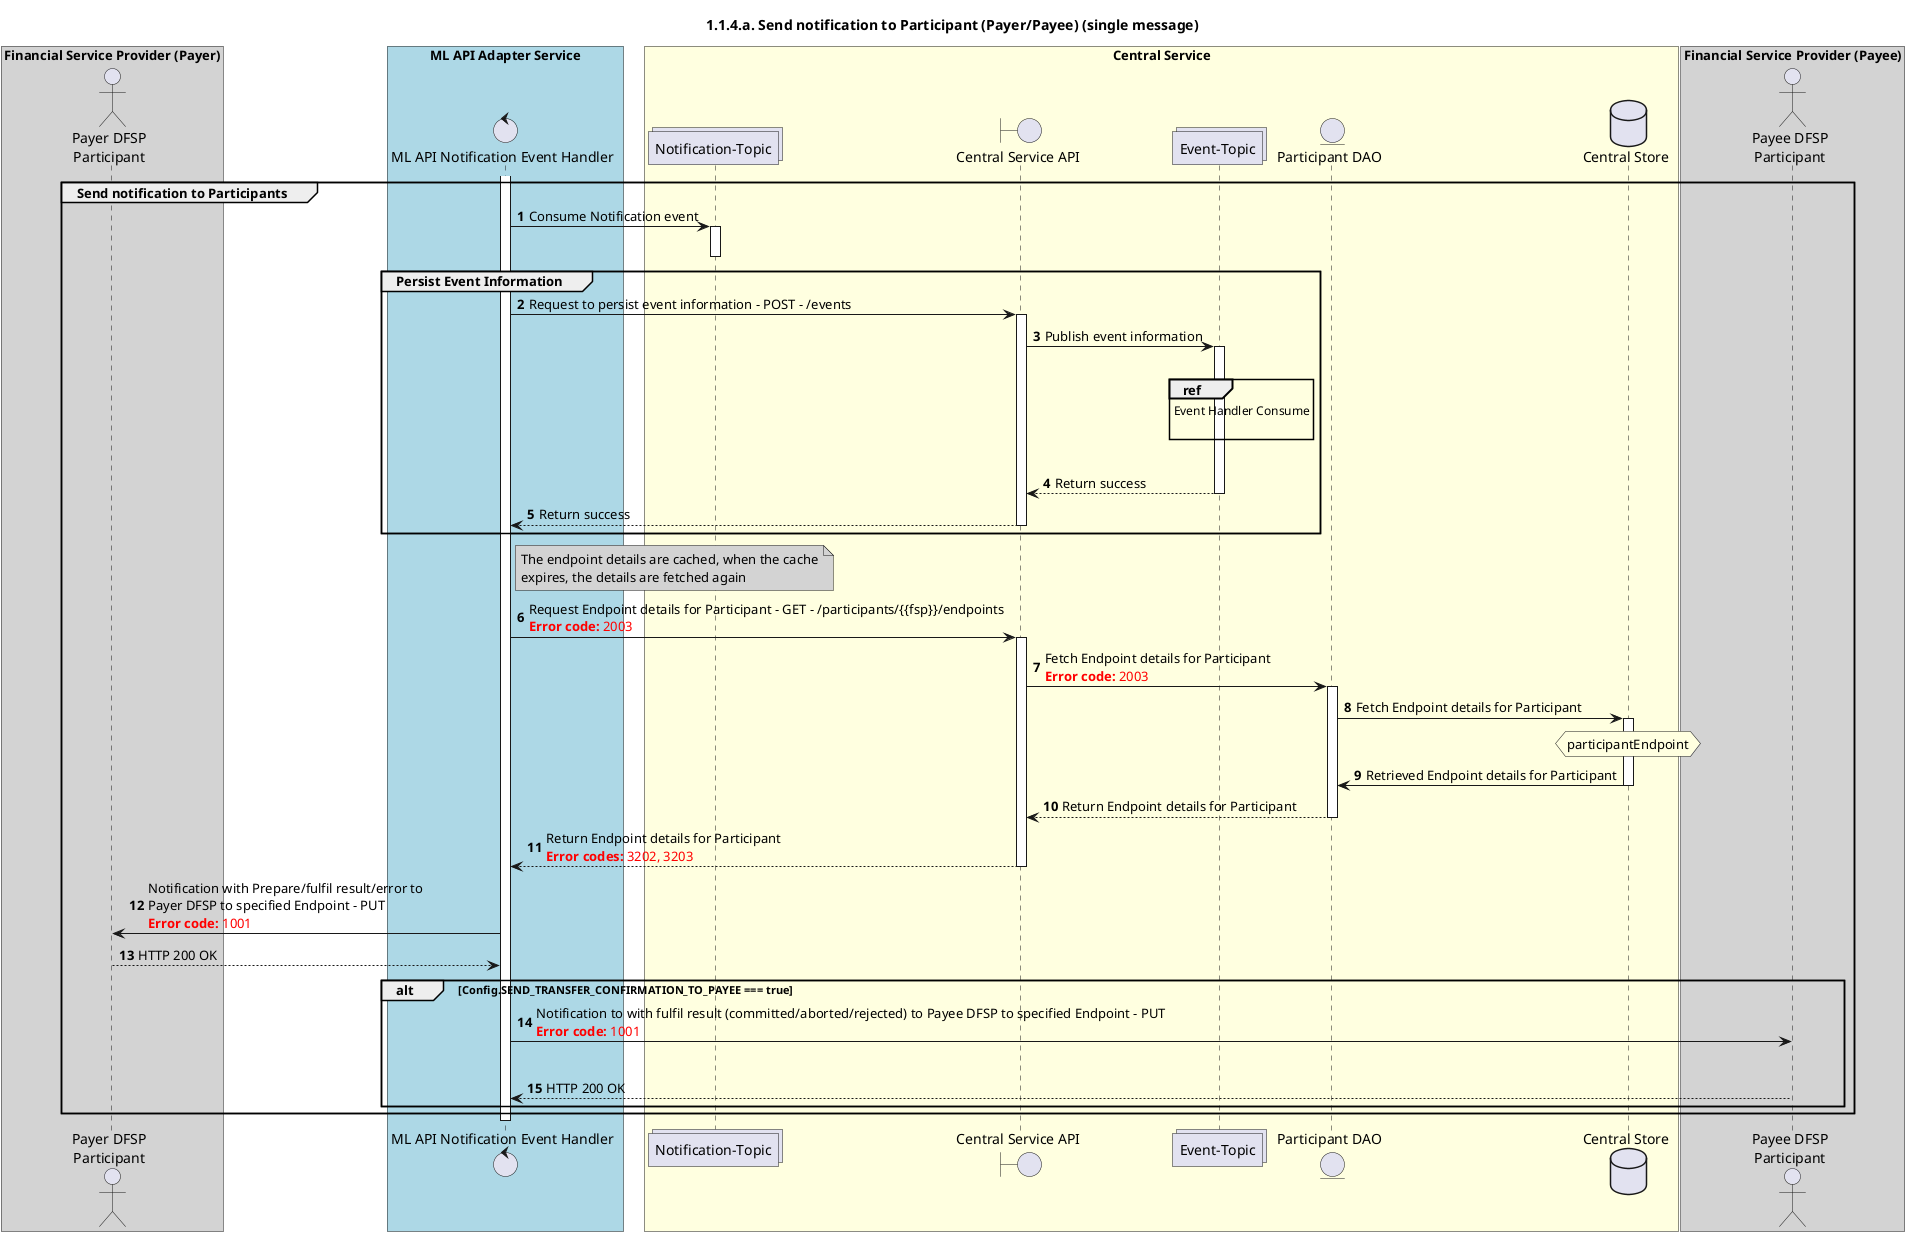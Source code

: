 /'*****
 License
 --------------
 Copyright © 2017 Bill & Melinda Gates Foundation
 The Mojaloop files are made available by the Bill & Melinda Gates Foundation under the Apache License, Version 2.0 (the "License") and you may not use these files except in compliance with the License. You may obtain a copy of the License at
 http://www.apache.org/licenses/LICENSE-2.0
 Unless required by applicable law or agreed to in writing, the Mojaloop files are distributed on an "AS IS" BASIS, WITHOUT WARRANTIES OR CONDITIONS OF ANY KIND, either express or implied. See the License for the specific language governing permissions and limitations under the License.
 Contributors
 --------------
 This is the official list of the Mojaloop project contributors for this file.
 Names of the original copyright holders (individuals or organizations)
 should be listed with a '*' in the first column. People who have
 contributed from an organization can be listed under the organization
 that actually holds the copyright for their contributions (see the
 Gates Foundation organization for an example). Those individuals should have
 their names indented and be marked with a '-'. Email address can be added
 optionally within square brackets <email>.
 * Gates Foundation
 - Name Surname <name.surname@gatesfoundation.com>

 * Georgi Georgiev <georgi.georgiev@modusbox.com>
 * Miguel de Barros <miguel.debarros@modusbox.com>
 * Shashikant Hirugade <shashikant.hirugade@modusbox.com>
 --------------
 ******'/

@startuml
' declate title
title 1.1.4.a. Send notification to Participant (Payer/Payee) (single message)

autonumber

' Actor Keys:
'   actor - Payer DFSP, Payee DFSP
'   boundary - APIs/Interfaces, etc
'   collections - Kafka Topics
'   control - Kafka Consumers
'   entity - Database Access Objects
'   database - Database Persistance Store

' declare actors
actor "Payer DFSP\nParticipant" as PAYER_DFSP
actor "Payee DFSP\nParticipant" as PAYEE_DFSP
control "ML API Notification Event Handler" as NOTIFY_HANDLER
boundary "Central Service API" as CSAPI
collections "Notification-Topic" as TOPIC_NOTIFICATIONS
collections "Event-Topic" as TOPIC_EVENTS
entity "Participant DAO" as PARTICIPANT_DAO
database "Central Store" as DB

box "Financial Service Provider (Payer)" #lightGray
	participant PAYER_DFSP
end box

box "ML API Adapter Service" #LightBlue
	participant NOTIFY_HANDLER
end box

box "Central Service" #LightYellow
    participant TOPIC_NOTIFICATIONS
    participant CSAPI
    participant TOPIC_EVENTS
    participant PARTICIPANT_DAO
    participant DB
end box

box "Financial Service Provider (Payee)" #lightGray
	participant PAYEE_DFSP
end box

' start flow
activate NOTIFY_HANDLER
group Send notification to Participants
    TOPIC_NOTIFICATIONS <- NOTIFY_HANDLER: Consume Notification event
    activate TOPIC_NOTIFICATIONS
    deactivate TOPIC_NOTIFICATIONS

    group Persist Event Information
        NOTIFY_HANDLER -> CSAPI: Request to persist event information - POST - /events
        activate CSAPI
        CSAPI -> TOPIC_EVENTS: Publish event information
        activate TOPIC_EVENTS
        |||
        ref over TOPIC_EVENTS :  Event Handler Consume\n
        |||
        TOPIC_EVENTS --> CSAPI: Return success
        deactivate TOPIC_EVENTS
        CSAPI --> NOTIFY_HANDLER: Return success
        deactivate CSAPI
    end
    note right of NOTIFY_HANDLER #lightgray
        The endpoint details are cached, when the cache
        expires, the details are fetched again
    end note
    NOTIFY_HANDLER -> CSAPI: Request Endpoint details for Participant - GET - /participants/{{fsp}}/endpoints\n<color #FF0000><b>Error code:</b> 2003</color>

    activate CSAPI
    CSAPI -> PARTICIPANT_DAO: Fetch Endpoint details for Participant\n<color #FF0000><b>Error code:</b> 2003</color>
    activate PARTICIPANT_DAO
    PARTICIPANT_DAO -> DB: Fetch Endpoint details for Participant
    activate DB
    hnote over DB #lightyellow
        participantEndpoint
    end note
    DB -> PARTICIPANT_DAO: Retrieved Endpoint details for Participant
    deactivate DB
    PARTICIPANT_DAO --> CSAPI: Return Endpoint details for Participant
    deactivate PARTICIPANT_DAO
    CSAPI --> NOTIFY_HANDLER: Return Endpoint details for Participant\n<color #FF0000><b>Error codes:</b> 3202, 3203</color>
    deactivate CSAPI
    NOTIFY_HANDLER -> PAYER_DFSP: Notification with Prepare/fulfil result/error to \nPayer DFSP to specified Endpoint - PUT \n<color #FF0000><b>Error code:</b> 1001</color>
    NOTIFY_HANDLER <-- PAYER_DFSP: HTTP 200 OK 
    alt Config.SEND_TRANSFER_CONFIRMATION_TO_PAYEE === true
        NOTIFY_HANDLER -> PAYEE_DFSP: Notification to with fulfil result (committed/aborted/rejected) to Payee DFSP to specified Endpoint - PUT \n<color #FF0000><b>Error code:</b> 1001</color>
        |||
        NOTIFY_HANDLER <-- PAYEE_DFSP: HTTP 200 OK 
    end
end
deactivate NOTIFY_HANDLER
@enduml
